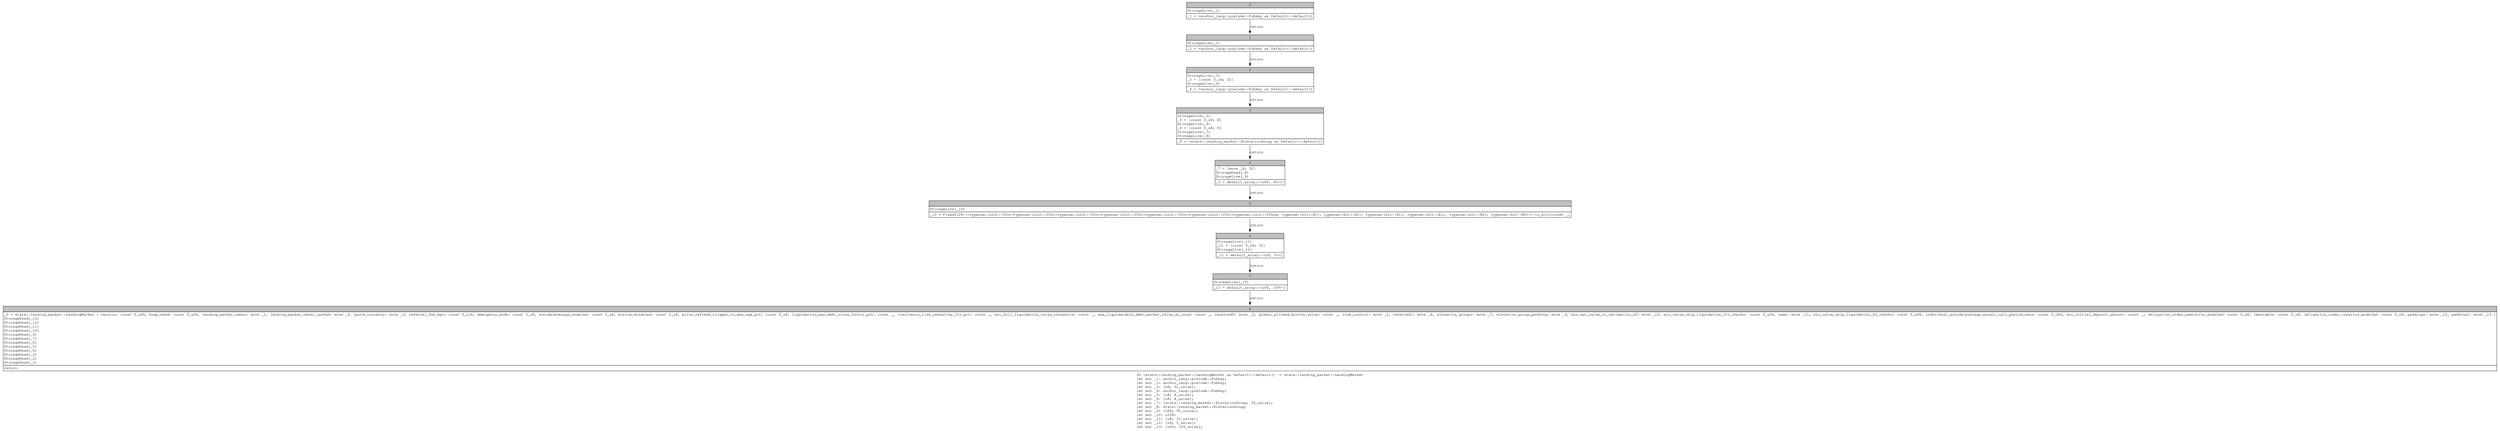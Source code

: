digraph Mir_0_1503 {
    graph [fontname="Courier, monospace"];
    node [fontname="Courier, monospace"];
    edge [fontname="Courier, monospace"];
    label=<fn &lt;state::lending_market::LendingMarket as Default&gt;::default() -&gt; state::lending_market::LendingMarket<br align="left"/>let mut _1: anchor_lang::prelude::Pubkey;<br align="left"/>let mut _2: anchor_lang::prelude::Pubkey;<br align="left"/>let mut _3: [u8; 32_usize];<br align="left"/>let mut _4: anchor_lang::prelude::Pubkey;<br align="left"/>let mut _5: [u8; 8_usize];<br align="left"/>let mut _6: [u8; 8_usize];<br align="left"/>let mut _7: [state::lending_market::ElevationGroup; 32_usize];<br align="left"/>let mut _8: state::lending_market::ElevationGroup;<br align="left"/>let mut _9: [u64; 90_usize];<br align="left"/>let mut _10: u128;<br align="left"/>let mut _11: [u8; 32_usize];<br align="left"/>let mut _12: [u8; 5_usize];<br align="left"/>let mut _13: [u64; 169_usize];<br align="left"/>>;
    bb0__0_1503 [shape="none", label=<<table border="0" cellborder="1" cellspacing="0"><tr><td bgcolor="gray" align="center" colspan="1">0</td></tr><tr><td align="left" balign="left">StorageLive(_1)<br/></td></tr><tr><td align="left">_1 = &lt;anchor_lang::prelude::Pubkey as Default&gt;::default()</td></tr></table>>];
    bb1__0_1503 [shape="none", label=<<table border="0" cellborder="1" cellspacing="0"><tr><td bgcolor="gray" align="center" colspan="1">1</td></tr><tr><td align="left" balign="left">StorageLive(_2)<br/></td></tr><tr><td align="left">_2 = &lt;anchor_lang::prelude::Pubkey as Default&gt;::default()</td></tr></table>>];
    bb2__0_1503 [shape="none", label=<<table border="0" cellborder="1" cellspacing="0"><tr><td bgcolor="gray" align="center" colspan="1">2</td></tr><tr><td align="left" balign="left">StorageLive(_3)<br/>_3 = [const 0_u8; 32]<br/>StorageLive(_4)<br/></td></tr><tr><td align="left">_4 = &lt;anchor_lang::prelude::Pubkey as Default&gt;::default()</td></tr></table>>];
    bb3__0_1503 [shape="none", label=<<table border="0" cellborder="1" cellspacing="0"><tr><td bgcolor="gray" align="center" colspan="1">3</td></tr><tr><td align="left" balign="left">StorageLive(_5)<br/>_5 = [const 0_u8; 8]<br/>StorageLive(_6)<br/>_6 = [const 0_u8; 8]<br/>StorageLive(_7)<br/>StorageLive(_8)<br/></td></tr><tr><td align="left">_8 = &lt;state::lending_market::ElevationGroup as Default&gt;::default()</td></tr></table>>];
    bb4__0_1503 [shape="none", label=<<table border="0" cellborder="1" cellspacing="0"><tr><td bgcolor="gray" align="center" colspan="1">4</td></tr><tr><td align="left" balign="left">_7 = [move _8; 32]<br/>StorageDead(_8)<br/>StorageLive(_9)<br/></td></tr><tr><td align="left">_9 = default_array::&lt;u64, 90&gt;()</td></tr></table>>];
    bb5__0_1503 [shape="none", label=<<table border="0" cellborder="1" cellspacing="0"><tr><td bgcolor="gray" align="center" colspan="1">5</td></tr><tr><td align="left" balign="left">StorageLive(_10)<br/></td></tr><tr><td align="left">_10 = FixedU128::&lt;typenum::uint::UInt&lt;typenum::uint::UInt&lt;typenum::uint::UInt&lt;typenum::uint::UInt&lt;typenum::uint::UInt&lt;typenum::uint::UInt&lt;typenum::uint::UTerm, typenum::bit::B1&gt;, typenum::bit::B1&gt;, typenum::bit::B1&gt;, typenum::bit::B1&gt;, typenum::bit::B0&gt;, typenum::bit::B0&gt;&gt;::to_bits(const _)</td></tr></table>>];
    bb6__0_1503 [shape="none", label=<<table border="0" cellborder="1" cellspacing="0"><tr><td bgcolor="gray" align="center" colspan="1">6</td></tr><tr><td align="left" balign="left">StorageLive(_11)<br/>_11 = [const 0_u8; 32]<br/>StorageLive(_12)<br/></td></tr><tr><td align="left">_12 = default_array::&lt;u8, 5&gt;()</td></tr></table>>];
    bb7__0_1503 [shape="none", label=<<table border="0" cellborder="1" cellspacing="0"><tr><td bgcolor="gray" align="center" colspan="1">7</td></tr><tr><td align="left" balign="left">StorageLive(_13)<br/></td></tr><tr><td align="left">_13 = default_array::&lt;u64, 169&gt;()</td></tr></table>>];
    bb8__0_1503 [shape="none", label=<<table border="0" cellborder="1" cellspacing="0"><tr><td bgcolor="gray" align="center" colspan="1">8</td></tr><tr><td align="left" balign="left">_0 = state::lending_market::LendingMarket { version: const 0_u64, bump_seed: const 0_u64, lending_market_owner: move _1, lending_market_owner_cached: move _4, quote_currency: move _3, referral_fee_bps: const 0_u16, emergency_mode: const 0_u8, autodeleverage_enabled: const 0_u8, borrow_disabled: const 0_u8, price_refresh_trigger_to_max_age_pct: const 0_u8, liquidation_max_debt_close_factor_pct: const _, insolvency_risk_unhealthy_ltv_pct: const _, min_full_liquidation_value_threshold: const _, max_liquidatable_debt_market_value_at_once: const _, reserved0: move _5, global_allowed_borrow_value: const _, risk_council: move _2, reserved1: move _6, elevation_groups: move _7, elevation_group_padding: move _9, min_net_value_in_obligation_sf: move _10, min_value_skip_liquidation_ltv_checks: const 0_u64, name: move _11, min_value_skip_liquidation_bf_checks: const 0_u64, individual_autodeleverage_margin_call_period_secs: const 0_u64, min_initial_deposit_amount: const _, obligation_order_execution_enabled: const 0_u8, immutable: const 0_u8, obligation_order_creation_enabled: const 0_u8, padding2: move _12, padding1: move _13 }<br/>StorageDead(_13)<br/>StorageDead(_12)<br/>StorageDead(_11)<br/>StorageDead(_10)<br/>StorageDead(_9)<br/>StorageDead(_7)<br/>StorageDead(_6)<br/>StorageDead(_5)<br/>StorageDead(_4)<br/>StorageDead(_3)<br/>StorageDead(_2)<br/>StorageDead(_1)<br/></td></tr><tr><td align="left">return</td></tr></table>>];
    bb0__0_1503 -> bb1__0_1503 [label="return"];
    bb1__0_1503 -> bb2__0_1503 [label="return"];
    bb2__0_1503 -> bb3__0_1503 [label="return"];
    bb3__0_1503 -> bb4__0_1503 [label="return"];
    bb4__0_1503 -> bb5__0_1503 [label="return"];
    bb5__0_1503 -> bb6__0_1503 [label="return"];
    bb6__0_1503 -> bb7__0_1503 [label="return"];
    bb7__0_1503 -> bb8__0_1503 [label="return"];
}
